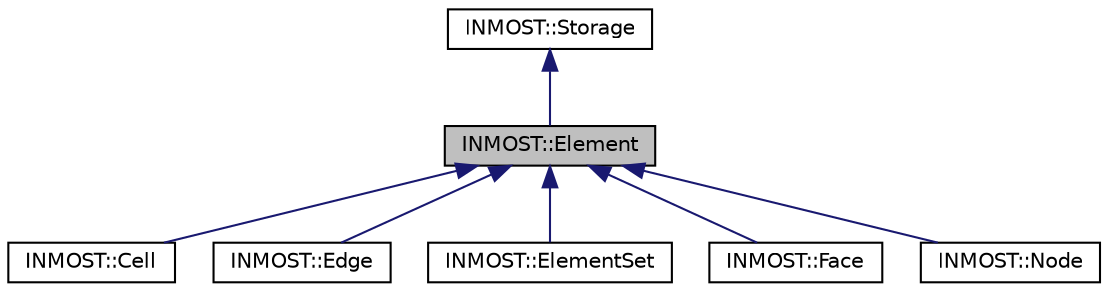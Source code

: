 digraph "INMOST::Element"
{
  edge [fontname="Helvetica",fontsize="10",labelfontname="Helvetica",labelfontsize="10"];
  node [fontname="Helvetica",fontsize="10",shape=record];
  Node1 [label="INMOST::Element",height=0.2,width=0.4,color="black", fillcolor="grey75", style="filled" fontcolor="black"];
  Node2 -> Node1 [dir="back",color="midnightblue",fontsize="10",style="solid",fontname="Helvetica"];
  Node2 [label="INMOST::Storage",height=0.2,width=0.4,color="black", fillcolor="white", style="filled",URL="$classINMOST_1_1Storage.html",tooltip="Base class for Mesh, Element, and ElementSet classes. "];
  Node1 -> Node3 [dir="back",color="midnightblue",fontsize="10",style="solid",fontname="Helvetica"];
  Node3 [label="INMOST::Cell",height=0.2,width=0.4,color="black", fillcolor="white", style="filled",URL="$classINMOST_1_1Cell.html"];
  Node1 -> Node4 [dir="back",color="midnightblue",fontsize="10",style="solid",fontname="Helvetica"];
  Node4 [label="INMOST::Edge",height=0.2,width=0.4,color="black", fillcolor="white", style="filled",URL="$classINMOST_1_1Edge.html"];
  Node1 -> Node5 [dir="back",color="midnightblue",fontsize="10",style="solid",fontname="Helvetica"];
  Node5 [label="INMOST::ElementSet",height=0.2,width=0.4,color="black", fillcolor="white", style="filled",URL="$classINMOST_1_1ElementSet.html"];
  Node1 -> Node6 [dir="back",color="midnightblue",fontsize="10",style="solid",fontname="Helvetica"];
  Node6 [label="INMOST::Face",height=0.2,width=0.4,color="black", fillcolor="white", style="filled",URL="$classINMOST_1_1Face.html"];
  Node1 -> Node7 [dir="back",color="midnightblue",fontsize="10",style="solid",fontname="Helvetica"];
  Node7 [label="INMOST::Node",height=0.2,width=0.4,color="black", fillcolor="white", style="filled",URL="$classINMOST_1_1Node.html"];
}
